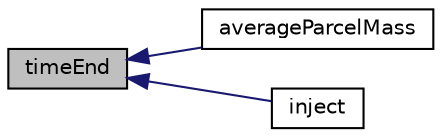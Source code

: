 digraph "timeEnd"
{
  bgcolor="transparent";
  edge [fontname="Helvetica",fontsize="10",labelfontname="Helvetica",labelfontsize="10"];
  node [fontname="Helvetica",fontsize="10",shape=record];
  rankdir="LR";
  Node1 [label="timeEnd",height=0.2,width=0.4,color="black", fillcolor="grey75", style="filled", fontcolor="black"];
  Node1 -> Node2 [dir="back",color="midnightblue",fontsize="10",style="solid",fontname="Helvetica"];
  Node2 [label="averageParcelMass",height=0.2,width=0.4,color="black",URL="$a01120.html#a8d6e9910b3b4ee07b11d7637b97348e2",tooltip="Return the average parcel mass over the injection period. "];
  Node1 -> Node3 [dir="back",color="midnightblue",fontsize="10",style="solid",fontname="Helvetica"];
  Node3 [label="inject",height=0.2,width=0.4,color="black",URL="$a01120.html#ad56021712258ad92961ed1dcb0941870",tooltip="Main injection loop. "];
}
